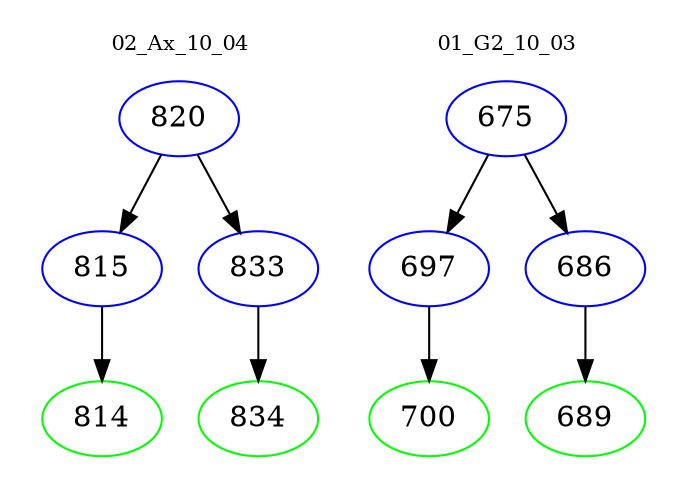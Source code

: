 digraph{
subgraph cluster_0 {
color = white
label = "02_Ax_10_04";
fontsize=10;
T0_820 [label="820", color="blue"]
T0_820 -> T0_815 [color="black"]
T0_815 [label="815", color="blue"]
T0_815 -> T0_814 [color="black"]
T0_814 [label="814", color="green"]
T0_820 -> T0_833 [color="black"]
T0_833 [label="833", color="blue"]
T0_833 -> T0_834 [color="black"]
T0_834 [label="834", color="green"]
}
subgraph cluster_1 {
color = white
label = "01_G2_10_03";
fontsize=10;
T1_675 [label="675", color="blue"]
T1_675 -> T1_697 [color="black"]
T1_697 [label="697", color="blue"]
T1_697 -> T1_700 [color="black"]
T1_700 [label="700", color="green"]
T1_675 -> T1_686 [color="black"]
T1_686 [label="686", color="blue"]
T1_686 -> T1_689 [color="black"]
T1_689 [label="689", color="green"]
}
}
